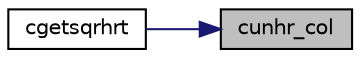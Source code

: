 digraph "cunhr_col"
{
 // LATEX_PDF_SIZE
  edge [fontname="Helvetica",fontsize="10",labelfontname="Helvetica",labelfontsize="10"];
  node [fontname="Helvetica",fontsize="10",shape=record];
  rankdir="RL";
  Node1 [label="cunhr_col",height=0.2,width=0.4,color="black", fillcolor="grey75", style="filled", fontcolor="black",tooltip="CUNHR_COL"];
  Node1 -> Node2 [dir="back",color="midnightblue",fontsize="10",style="solid",fontname="Helvetica"];
  Node2 [label="cgetsqrhrt",height=0.2,width=0.4,color="black", fillcolor="white", style="filled",URL="$cgetsqrhrt_8f.html#ae9e538f804d681afb4bff77087a234d9",tooltip="CGETSQRHRT"];
}
